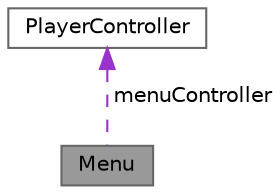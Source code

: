 digraph "Menu"
{
 // LATEX_PDF_SIZE
  bgcolor="transparent";
  edge [fontname=Helvetica,fontsize=10,labelfontname=Helvetica,labelfontsize=10];
  node [fontname=Helvetica,fontsize=10,shape=box,height=0.2,width=0.4];
  Node1 [label="Menu",height=0.2,width=0.4,color="gray40", fillcolor="grey60", style="filled", fontcolor="black",tooltip="Base Menu class, that mainly handles actions that we bind to in child classes"];
  Node2 -> Node1 [dir="back",color="darkorchid3",style="dashed",label=" menuController" ];
  Node2 [label="PlayerController",height=0.2,width=0.4,color="gray40", fillcolor="white", style="filled",URL="$class_player_controller.html",tooltip="Responsible for reading input and calling appropriate events"];
}
